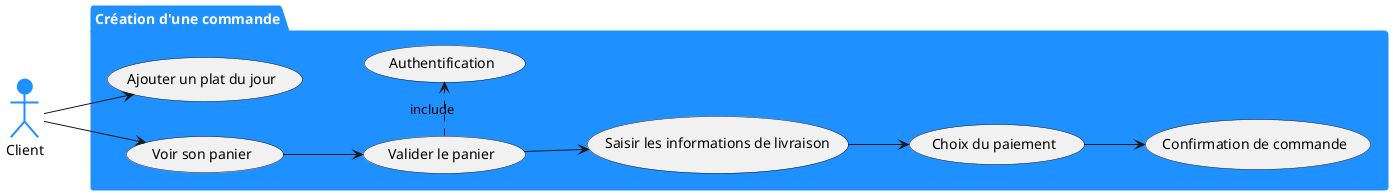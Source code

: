 @startuml
left to right direction
actor Client as client #dodgerblue;line:dodgerblue;line.bold;text:black

package "Création d'une commande" #dodgerblue;line:dodgerblue;line.bold;text:white {
  usecase "Authentification" as auth
  usecase "Ajouter un plat du jour" as addDailyDish
  usecase "Voir son panier" as viewCart
  usecase "Valider le panier" as validateCart
  usecase "Saisir les informations de livraison" as deliveryInfo
  usecase "Choix du paiement" as pay
  usecase "Confirmation de commande" as confirmation
}

client --> addDailyDish
client --> viewCart
viewCart --> validateCart
validateCart .> auth: include
validateCart --> deliveryInfo
deliveryInfo --> pay
pay --> confirmation

@enduml
